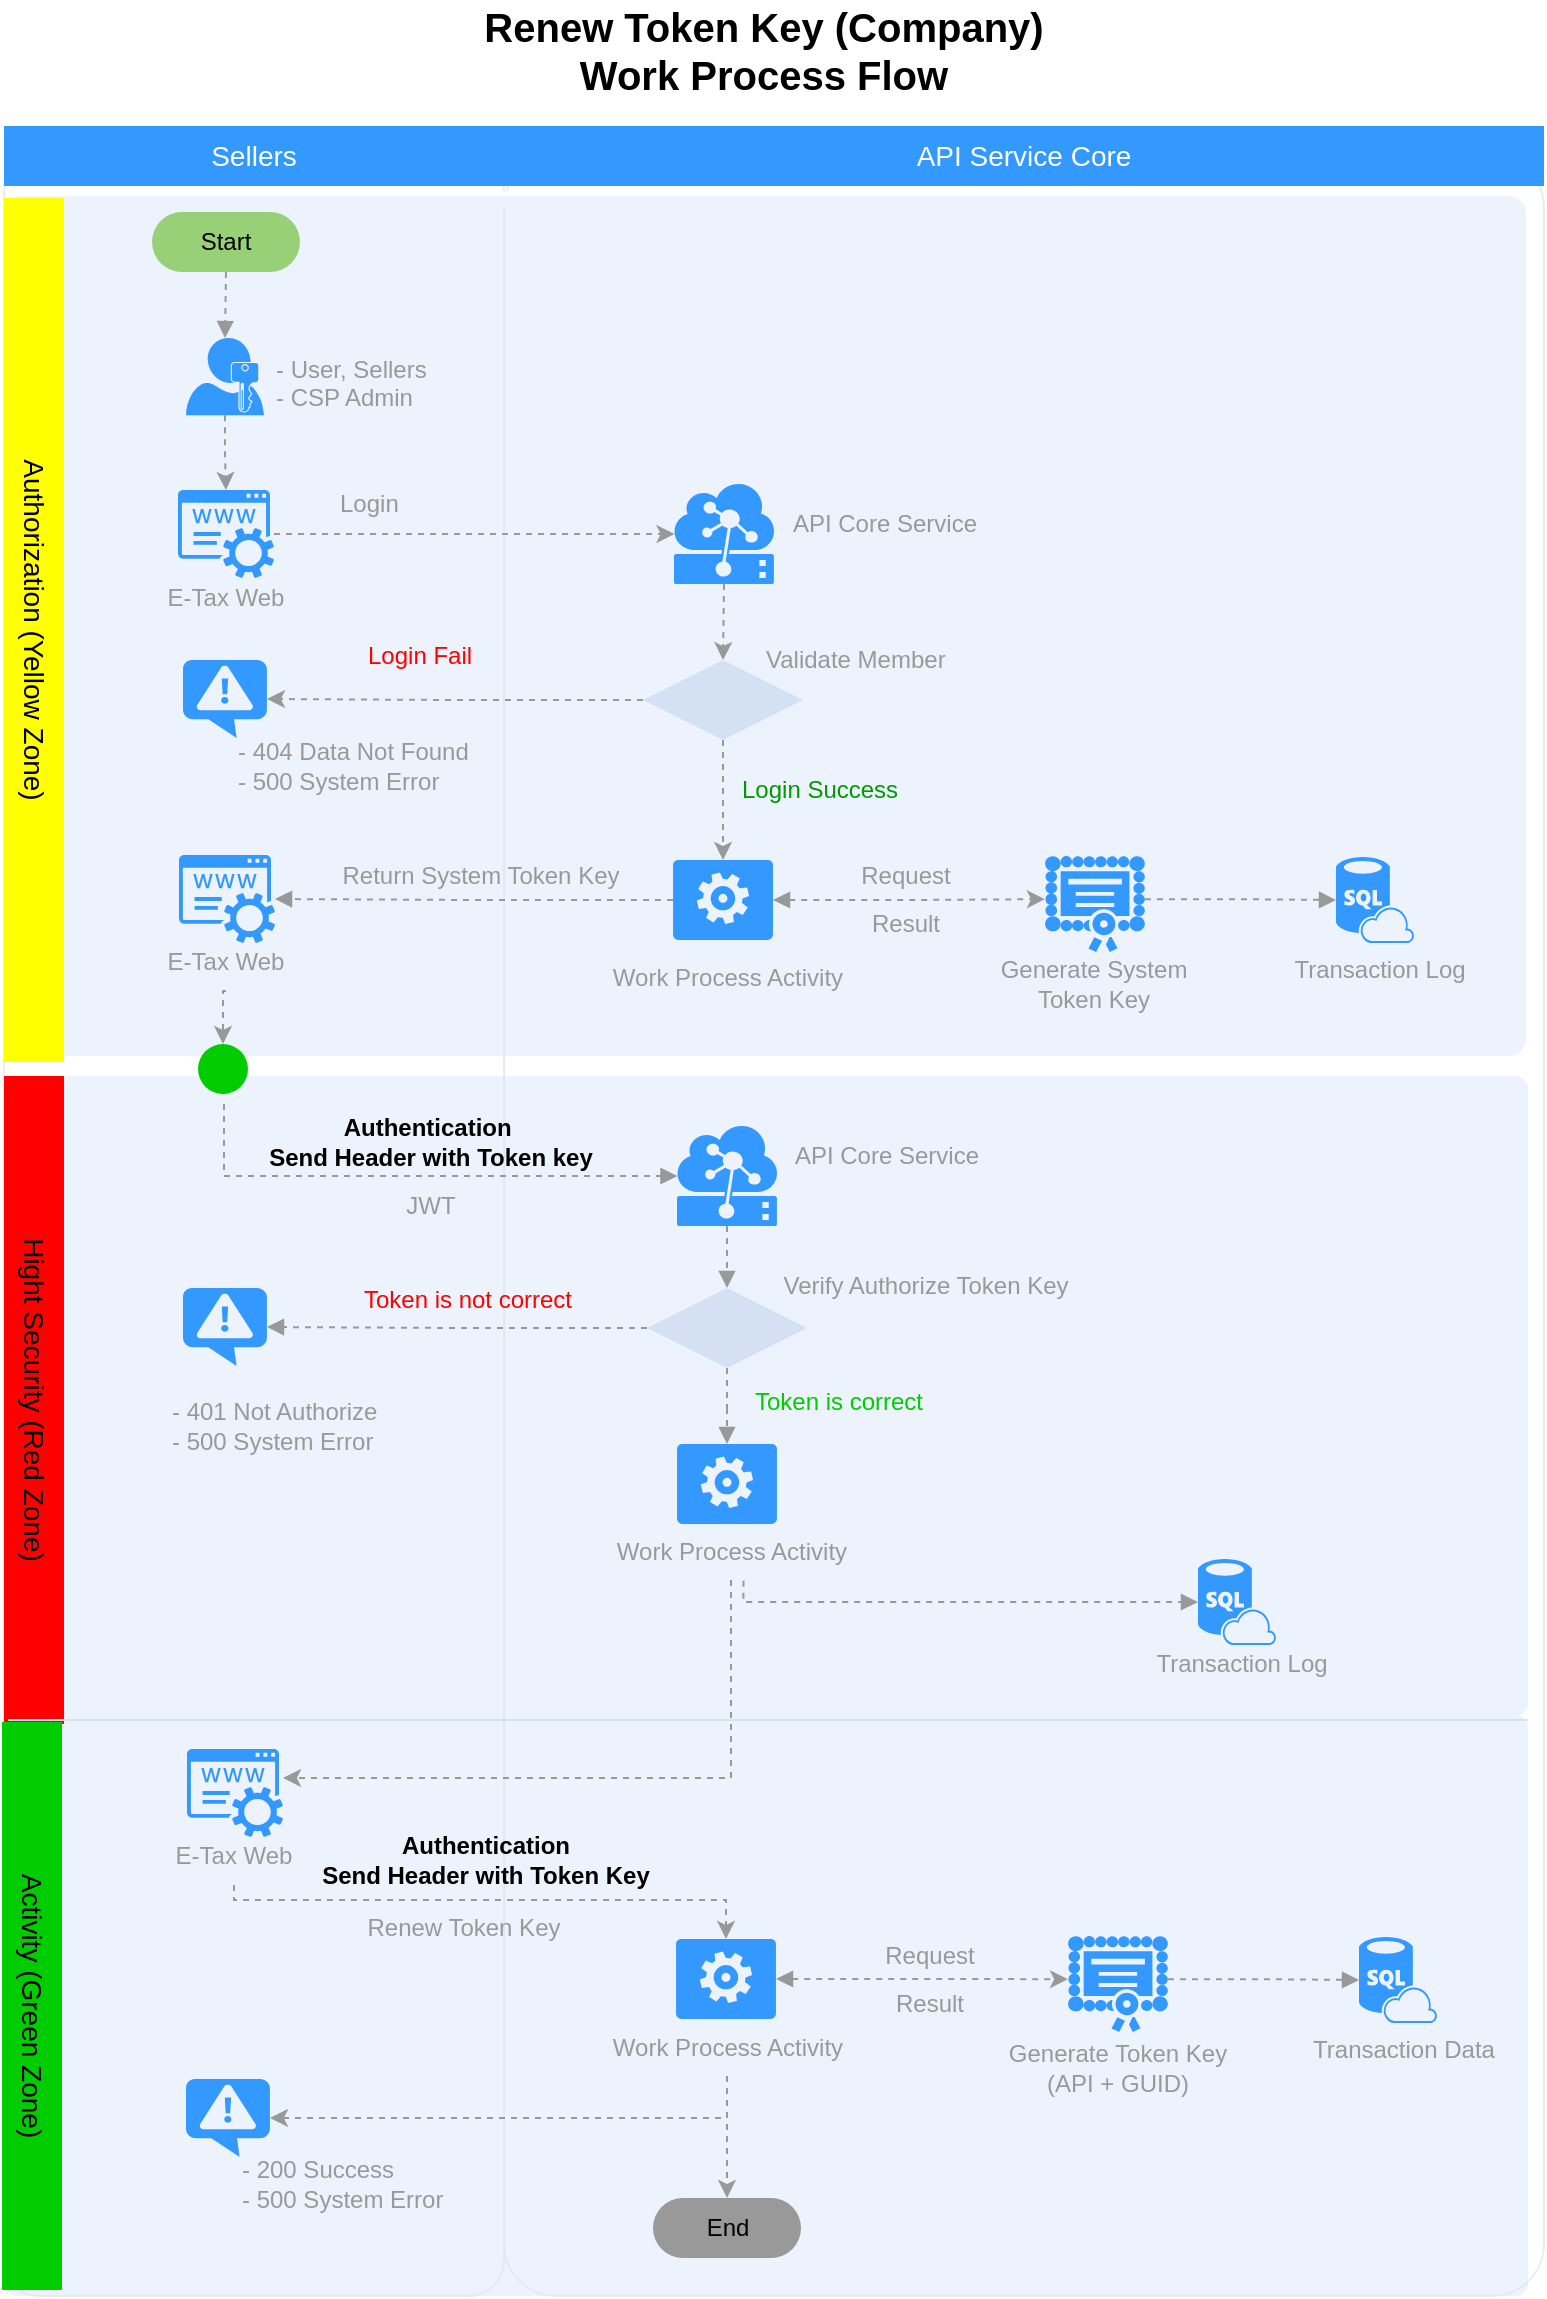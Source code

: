 <mxfile version="10.8.0" type="github"><diagram id="98et0ZXu4X3KvnPCGmSZ" name="Page-1"><mxGraphModel dx="825" dy="670" grid="0" gridSize="10" guides="1" tooltips="1" connect="1" arrows="1" fold="1" page="1" pageScale="1" pageWidth="827" pageHeight="1169" math="0" shadow="0"><root><mxCell id="0"/><mxCell id="1" parent="0"/><mxCell id="h0HXBKNJnMVw-SOLxNJ8-104" value="" style="rounded=1;whiteSpace=wrap;html=1;strokeColor=#E6E6E6;strokeWidth=1;fillColor=#FFFFFF;fontFamily=Helvetica;fontSize=14;fontColor=#FFB366;opacity=75;verticalAlign=top;fontStyle=1;arcSize=5;" parent="1" vertex="1"><mxGeometry x="300" y="90" width="520" height="1070" as="geometry"/></mxCell><mxCell id="h0HXBKNJnMVw-SOLxNJ8-105" value="" style="rounded=1;whiteSpace=wrap;html=1;strokeColor=#E6E6E6;strokeWidth=1;fillColor=#FFFFFF;fontFamily=Helvetica;fontSize=14;fontColor=#FFB366;opacity=75;verticalAlign=top;fontStyle=1;arcSize=7;" parent="1" vertex="1"><mxGeometry x="50" y="90" width="250" height="1070" as="geometry"/></mxCell><mxCell id="h0HXBKNJnMVw-SOLxNJ8-106" value="" style="shape=mxgraph.arrows.two_way_arrow_horizontal;html=1;verticalLabelPosition=bottom;verticalAlign=top;strokeWidth=2;strokeColor=none;dashed=1;fillColor=#FFFFFF;fontFamily=Verdana;fontSize=12;fontColor=#00BEF2" parent="1" vertex="1"><mxGeometry x="265.5" y="104" width="67" height="15" as="geometry"/></mxCell><mxCell id="h0HXBKNJnMVw-SOLxNJ8-107" value="" style="rounded=1;whiteSpace=wrap;html=1;strokeColor=none;strokeWidth=1;fillColor=#dae8fc;fontSize=12;align=center;arcSize=2;opacity=50;" parent="1" vertex="1"><mxGeometry x="51" y="870" width="761" height="290" as="geometry"/></mxCell><mxCell id="h0HXBKNJnMVw-SOLxNJ8-108" value="" style="rounded=1;whiteSpace=wrap;html=1;strokeColor=none;strokeWidth=1;fillColor=#dae8fc;fontSize=12;align=center;arcSize=2;opacity=50;" parent="1" vertex="1"><mxGeometry x="51" y="550" width="761" height="320" as="geometry"/></mxCell><mxCell id="h0HXBKNJnMVw-SOLxNJ8-109" value="" style="rounded=1;whiteSpace=wrap;html=1;strokeColor=none;strokeWidth=1;fillColor=#dae8fc;fontSize=12;align=center;arcSize=2;opacity=50;" parent="1" vertex="1"><mxGeometry x="50" y="110" width="761" height="430" as="geometry"/></mxCell><mxCell id="h0HXBKNJnMVw-SOLxNJ8-110" value="Renew Token Key (Company)&lt;br&gt;Work Process Flow" style="text;html=1;strokeColor=none;fillColor=none;align=center;verticalAlign=middle;whiteSpace=wrap;rounded=0;fontStyle=1;fontSize=20;" parent="1" vertex="1"><mxGeometry x="275" y="12" width="310" height="50" as="geometry"/></mxCell><mxCell id="h0HXBKNJnMVw-SOLxNJ8-111" style="edgeStyle=orthogonalEdgeStyle;rounded=0;orthogonalLoop=1;jettySize=auto;html=1;exitX=0.5;exitY=1;exitDx=0;exitDy=0;exitPerimeter=0;entryX=0.5;entryY=0;entryDx=0;entryDy=0;dashed=1;startArrow=none;startFill=0;endArrow=block;endFill=1;strokeColor=#999999;" parent="1" source="h0HXBKNJnMVw-SOLxNJ8-112" target="h0HXBKNJnMVw-SOLxNJ8-147" edge="1"><mxGeometry relative="1" as="geometry"/></mxCell><mxCell id="h0HXBKNJnMVw-SOLxNJ8-112" value="" style="shadow=0;dashed=0;html=1;strokeColor=none;labelPosition=center;verticalLabelPosition=bottom;verticalAlign=top;align=center;shape=mxgraph.mscae.cloud.iot_edge;fillColor=#3399FF;pointerEvents=1;fontSize=12;fontColor=#999999;" parent="1" vertex="1"><mxGeometry x="386.5" y="575" width="50" height="50" as="geometry"/></mxCell><mxCell id="h0HXBKNJnMVw-SOLxNJ8-113" value="" style="verticalLabelPosition=bottom;html=1;verticalAlign=top;align=center;strokeColor=none;fillColor=#3399FF;shape=mxgraph.azure.notification_topic;fontSize=12;fontColor=#999999;" parent="1" vertex="1"><mxGeometry x="139.5" y="656" width="42" height="39" as="geometry"/></mxCell><mxCell id="h0HXBKNJnMVw-SOLxNJ8-114" value="- 401 Not Authorize&lt;br&gt;- 500 System Error&lt;br&gt;" style="text;html=1;strokeColor=none;fillColor=none;align=left;verticalAlign=middle;whiteSpace=wrap;rounded=0;fontSize=12;fontColor=#999999;" parent="1" vertex="1"><mxGeometry x="132" y="702" width="143" height="46" as="geometry"/></mxCell><mxCell id="h0HXBKNJnMVw-SOLxNJ8-115" style="edgeStyle=orthogonalEdgeStyle;rounded=0;orthogonalLoop=1;jettySize=auto;html=1;fontSize=14;strokeColor=#999999;dashed=1;entryX=0.005;entryY=0.5;entryDx=0;entryDy=0;entryPerimeter=0;" parent="1" source="h0HXBKNJnMVw-SOLxNJ8-164" target="h0HXBKNJnMVw-SOLxNJ8-123" edge="1"><mxGeometry relative="1" as="geometry"><mxPoint x="531" y="306" as="targetPoint"/><mxPoint x="197" y="306" as="sourcePoint"/></mxGeometry></mxCell><mxCell id="h0HXBKNJnMVw-SOLxNJ8-116" value="Login" style="text;html=1;strokeColor=none;fillColor=none;align=left;verticalAlign=middle;whiteSpace=wrap;rounded=0;fontSize=12;fontColor=#999999;" parent="1" vertex="1"><mxGeometry x="215.5" y="254" width="59" height="20" as="geometry"/></mxCell><mxCell id="h0HXBKNJnMVw-SOLxNJ8-117" style="edgeStyle=orthogonalEdgeStyle;rounded=0;orthogonalLoop=1;jettySize=auto;html=1;exitX=0.5;exitY=1;exitDx=0;exitDy=0;dashed=1;strokeColor=#999999;exitPerimeter=0;" parent="1" source="h0HXBKNJnMVw-SOLxNJ8-127" target="h0HXBKNJnMVw-SOLxNJ8-164" edge="1"><mxGeometry relative="1" as="geometry"><mxPoint x="161" y="269" as="sourcePoint"/><mxPoint x="161" y="325" as="targetPoint"/></mxGeometry></mxCell><mxCell id="h0HXBKNJnMVw-SOLxNJ8-118" value="" style="group" parent="1" vertex="1" connectable="0"><mxGeometry x="685" y="430.5" width="108" height="79" as="geometry"/></mxCell><mxCell id="h0HXBKNJnMVw-SOLxNJ8-119" value="" style="group" parent="h0HXBKNJnMVw-SOLxNJ8-118" vertex="1" connectable="0"><mxGeometry width="108" height="79" as="geometry"/></mxCell><mxCell id="h0HXBKNJnMVw-SOLxNJ8-120" value="Transaction Log" style="text;html=1;strokeColor=none;fillColor=none;align=center;verticalAlign=middle;whiteSpace=wrap;rounded=0;fontSize=12;fontColor=#999999;" parent="h0HXBKNJnMVw-SOLxNJ8-119" vertex="1"><mxGeometry x="-1" y="52" width="108" height="29" as="geometry"/></mxCell><mxCell id="h0HXBKNJnMVw-SOLxNJ8-121" value="" style="verticalLabelPosition=bottom;html=1;verticalAlign=top;align=center;strokeColor=none;fillColor=#3399FF;shape=mxgraph.azure.sql_database_sql_azure;fontSize=12;fontColor=#999999;" parent="h0HXBKNJnMVw-SOLxNJ8-119" vertex="1"><mxGeometry x="31" y="10" width="39" height="43" as="geometry"/></mxCell><mxCell id="h0HXBKNJnMVw-SOLxNJ8-122" style="edgeStyle=orthogonalEdgeStyle;rounded=0;orthogonalLoop=1;jettySize=auto;html=1;exitX=0.5;exitY=1;exitDx=0;exitDy=0;exitPerimeter=0;entryX=0.5;entryY=0;entryDx=0;entryDy=0;dashed=1;strokeColor=#999999;" parent="1" source="h0HXBKNJnMVw-SOLxNJ8-123" target="h0HXBKNJnMVw-SOLxNJ8-168" edge="1"><mxGeometry relative="1" as="geometry"/></mxCell><mxCell id="h0HXBKNJnMVw-SOLxNJ8-123" value="" style="shadow=0;dashed=0;html=1;strokeColor=none;labelPosition=center;verticalLabelPosition=bottom;verticalAlign=top;align=center;shape=mxgraph.mscae.cloud.iot_edge;fillColor=#3399FF;pointerEvents=1;fontSize=12;fontColor=#999999;" parent="1" vertex="1"><mxGeometry x="385" y="254" width="50" height="50" as="geometry"/></mxCell><mxCell id="h0HXBKNJnMVw-SOLxNJ8-124" value="API Core Service" style="text;html=1;strokeColor=none;fillColor=none;align=center;verticalAlign=middle;whiteSpace=wrap;rounded=0;fontSize=12;fontColor=#999999;" parent="1" vertex="1"><mxGeometry x="440" y="259.5" width="101" height="29" as="geometry"/></mxCell><mxCell id="h0HXBKNJnMVw-SOLxNJ8-125" value="" style="group" parent="1" vertex="1" connectable="0"><mxGeometry x="141" y="181" width="162.5" height="50" as="geometry"/></mxCell><mxCell id="h0HXBKNJnMVw-SOLxNJ8-126" value="&lt;font color=&quot;#999999&quot; style=&quot;font-size: 12px&quot;&gt;- User, Sellers&lt;br&gt;- CSP Admin&lt;br&gt;&lt;br&gt;&lt;/font&gt;" style="text;html=1;strokeColor=none;fillColor=none;align=left;verticalAlign=middle;whiteSpace=wrap;rounded=0;fontSize=12;" parent="h0HXBKNJnMVw-SOLxNJ8-125" vertex="1"><mxGeometry x="42.5" y="10" width="120" height="40" as="geometry"/></mxCell><mxCell id="h0HXBKNJnMVw-SOLxNJ8-127" value="" style="pointerEvents=1;shadow=0;dashed=0;html=1;strokeColor=none;labelPosition=center;verticalLabelPosition=bottom;verticalAlign=top;align=center;shape=mxgraph.mscae.enterprise.user_permissions;fillColor=#3399FF;fontSize=14;" parent="h0HXBKNJnMVw-SOLxNJ8-125" vertex="1"><mxGeometry width="39" height="38.678" as="geometry"/></mxCell><mxCell id="h0HXBKNJnMVw-SOLxNJ8-128" value="" style="group" parent="1" vertex="1" connectable="0"><mxGeometry x="331.5" y="443" width="160" height="72" as="geometry"/></mxCell><mxCell id="h0HXBKNJnMVw-SOLxNJ8-129" value="" style="verticalLabelPosition=bottom;html=1;verticalAlign=top;align=center;strokeColor=none;fillColor=#3399FF;shape=mxgraph.azure.worker_role;fontSize=12;fontColor=#999999;" parent="h0HXBKNJnMVw-SOLxNJ8-128" vertex="1"><mxGeometry x="53" y="-1" width="50" height="40" as="geometry"/></mxCell><mxCell id="h0HXBKNJnMVw-SOLxNJ8-130" value="Work Process Activity&lt;br&gt;" style="text;html=1;strokeColor=none;fillColor=none;align=center;verticalAlign=middle;whiteSpace=wrap;rounded=0;fontSize=12;fontColor=#999999;" parent="h0HXBKNJnMVw-SOLxNJ8-128" vertex="1"><mxGeometry y="43" width="160" height="29" as="geometry"/></mxCell><mxCell id="h0HXBKNJnMVw-SOLxNJ8-131" value="" style="group" parent="1" vertex="1" connectable="0"><mxGeometry x="537.5" y="434.5" width="114" height="81" as="geometry"/></mxCell><mxCell id="h0HXBKNJnMVw-SOLxNJ8-132" value="" style="group" parent="h0HXBKNJnMVw-SOLxNJ8-131" vertex="1" connectable="0"><mxGeometry width="114" height="81" as="geometry"/></mxCell><mxCell id="h0HXBKNJnMVw-SOLxNJ8-133" value="Generate System Token Key&lt;br&gt;" style="text;html=1;strokeColor=none;fillColor=none;align=center;verticalAlign=middle;whiteSpace=wrap;rounded=0;fontSize=12;fontColor=#999999;" parent="h0HXBKNJnMVw-SOLxNJ8-132" vertex="1"><mxGeometry y="54" width="114" height="30" as="geometry"/></mxCell><mxCell id="h0HXBKNJnMVw-SOLxNJ8-134" value="" style="pointerEvents=1;shadow=0;dashed=0;html=1;strokeColor=none;labelPosition=center;verticalLabelPosition=bottom;verticalAlign=top;align=center;shape=mxgraph.mscae.intune.inventory_license;fillColor=#3399FF;fontSize=14;" parent="h0HXBKNJnMVw-SOLxNJ8-131" vertex="1"><mxGeometry x="33" y="5.5" width="50" height="48" as="geometry"/></mxCell><mxCell id="h0HXBKNJnMVw-SOLxNJ8-135" style="edgeStyle=orthogonalEdgeStyle;rounded=0;orthogonalLoop=1;jettySize=auto;html=1;exitX=1;exitY=0.5;exitDx=0;exitDy=0;exitPerimeter=0;entryX=0;entryY=0.45;entryDx=0;entryDy=0;entryPerimeter=0;dashed=1;strokeColor=#999999;startArrow=block;startFill=1;" parent="1" source="h0HXBKNJnMVw-SOLxNJ8-129" target="h0HXBKNJnMVw-SOLxNJ8-134" edge="1"><mxGeometry relative="1" as="geometry"/></mxCell><mxCell id="h0HXBKNJnMVw-SOLxNJ8-136" value="Request" style="text;html=1;strokeColor=none;fillColor=none;align=center;verticalAlign=middle;whiteSpace=wrap;rounded=0;fontSize=12;fontColor=#999999;" parent="1" vertex="1"><mxGeometry x="471" y="440" width="60" height="20" as="geometry"/></mxCell><mxCell id="h0HXBKNJnMVw-SOLxNJ8-137" value="Result" style="text;html=1;strokeColor=none;fillColor=none;align=center;verticalAlign=middle;whiteSpace=wrap;rounded=0;fontSize=12;fontColor=#999999;" parent="1" vertex="1"><mxGeometry x="471" y="464" width="60" height="20" as="geometry"/></mxCell><mxCell id="h0HXBKNJnMVw-SOLxNJ8-138" style="edgeStyle=orthogonalEdgeStyle;rounded=0;orthogonalLoop=1;jettySize=auto;html=1;exitX=0;exitY=0.5;exitDx=0;exitDy=0;exitPerimeter=0;dashed=1;startArrow=none;startFill=0;strokeColor=#999999;endArrow=block;endFill=1;" parent="1" source="h0HXBKNJnMVw-SOLxNJ8-129" target="h0HXBKNJnMVw-SOLxNJ8-140" edge="1"><mxGeometry relative="1" as="geometry"><mxPoint x="181" y="462" as="targetPoint"/></mxGeometry></mxCell><mxCell id="h0HXBKNJnMVw-SOLxNJ8-139" value="" style="group" parent="1" vertex="1" connectable="0"><mxGeometry x="106" y="440.5" width="110" height="74" as="geometry"/></mxCell><mxCell id="h0HXBKNJnMVw-SOLxNJ8-140" value="" style="pointerEvents=1;shadow=0;dashed=0;html=1;strokeColor=none;fillColor=#3399FF;labelPosition=center;verticalLabelPosition=bottom;verticalAlign=top;outlineConnect=0;align=center;shape=mxgraph.office.services.registrar_service;" parent="h0HXBKNJnMVw-SOLxNJ8-139" vertex="1"><mxGeometry x="31.5" y="-1" width="48" height="44" as="geometry"/></mxCell><mxCell id="h0HXBKNJnMVw-SOLxNJ8-141" value="E-Tax Web" style="text;html=1;strokeColor=none;fillColor=none;align=center;verticalAlign=middle;whiteSpace=wrap;rounded=0;fontSize=12;fontColor=#999999;" parent="h0HXBKNJnMVw-SOLxNJ8-139" vertex="1"><mxGeometry y="37" width="110" height="30" as="geometry"/></mxCell><mxCell id="h0HXBKNJnMVw-SOLxNJ8-142" value="Return System Token Key&lt;br&gt;" style="text;html=1;strokeColor=none;fillColor=none;align=center;verticalAlign=middle;whiteSpace=wrap;rounded=0;fontSize=12;fontColor=#999999;" parent="1" vertex="1"><mxGeometry x="198" y="437.5" width="181" height="24" as="geometry"/></mxCell><mxCell id="h0HXBKNJnMVw-SOLxNJ8-143" style="edgeStyle=orthogonalEdgeStyle;rounded=0;orthogonalLoop=1;jettySize=auto;html=1;exitX=0.5;exitY=1;exitDx=0;exitDy=0;entryX=0.005;entryY=0.5;entryDx=0;entryDy=0;dashed=1;startArrow=none;startFill=0;endArrow=block;endFill=1;strokeColor=#999999;entryPerimeter=0;" parent="1" target="h0HXBKNJnMVw-SOLxNJ8-112" edge="1"><mxGeometry relative="1" as="geometry"><mxPoint x="378" y="602" as="targetPoint"/><mxPoint x="160" y="564" as="sourcePoint"/><Array as="points"><mxPoint x="160" y="600"/></Array></mxGeometry></mxCell><mxCell id="h0HXBKNJnMVw-SOLxNJ8-144" style="edgeStyle=orthogonalEdgeStyle;rounded=0;orthogonalLoop=1;jettySize=auto;html=1;exitX=1;exitY=0.45;exitDx=0;exitDy=0;exitPerimeter=0;entryX=0;entryY=0.5;entryDx=0;entryDy=0;entryPerimeter=0;dashed=1;startArrow=none;startFill=0;endArrow=block;endFill=1;strokeColor=#999999;" parent="1" source="h0HXBKNJnMVw-SOLxNJ8-134" target="h0HXBKNJnMVw-SOLxNJ8-121" edge="1"><mxGeometry relative="1" as="geometry"/></mxCell><mxCell id="h0HXBKNJnMVw-SOLxNJ8-145" style="edgeStyle=orthogonalEdgeStyle;rounded=0;orthogonalLoop=1;jettySize=auto;html=1;exitX=0.5;exitY=1;exitDx=0;exitDy=0;dashed=1;startArrow=none;startFill=0;endArrow=block;endFill=1;strokeColor=#999999;" parent="1" source="h0HXBKNJnMVw-SOLxNJ8-147" target="h0HXBKNJnMVw-SOLxNJ8-154" edge="1"><mxGeometry relative="1" as="geometry"/></mxCell><mxCell id="h0HXBKNJnMVw-SOLxNJ8-146" style="edgeStyle=orthogonalEdgeStyle;rounded=0;orthogonalLoop=1;jettySize=auto;html=1;exitX=0;exitY=0.5;exitDx=0;exitDy=0;entryX=1;entryY=0.5;entryDx=0;entryDy=0;entryPerimeter=0;dashed=1;startArrow=none;startFill=0;endArrow=block;endFill=1;strokeColor=#999999;" parent="1" source="h0HXBKNJnMVw-SOLxNJ8-147" target="h0HXBKNJnMVw-SOLxNJ8-113" edge="1"><mxGeometry relative="1" as="geometry"/></mxCell><mxCell id="h0HXBKNJnMVw-SOLxNJ8-147" value="" style="rhombus;whiteSpace=wrap;html=1;strokeColor=none;strokeWidth=1;fillColor=#D4E1F5;fontSize=12;fontColor=#999999;align=left;" parent="1" vertex="1"><mxGeometry x="371.5" y="656" width="80" height="40" as="geometry"/></mxCell><mxCell id="h0HXBKNJnMVw-SOLxNJ8-148" value="Authentication&amp;nbsp;&lt;br&gt;Send Header with Token key&lt;br&gt;" style="text;html=1;strokeColor=none;fillColor=none;align=center;verticalAlign=middle;whiteSpace=wrap;rounded=0;fontSize=12;fontColor=#000000;fontStyle=1" parent="1" vertex="1"><mxGeometry x="167" y="566" width="193" height="34" as="geometry"/></mxCell><mxCell id="h0HXBKNJnMVw-SOLxNJ8-149" value="API Core Service" style="text;html=1;strokeColor=none;fillColor=none;align=center;verticalAlign=middle;whiteSpace=wrap;rounded=0;fontSize=12;fontColor=#999999;" parent="1" vertex="1"><mxGeometry x="441" y="575.5" width="101" height="29" as="geometry"/></mxCell><mxCell id="h0HXBKNJnMVw-SOLxNJ8-150" value="Token is correct" style="text;html=1;strokeColor=none;fillColor=none;align=center;verticalAlign=middle;whiteSpace=wrap;rounded=0;fontSize=12;fontColor=#00CC00;" parent="1" vertex="1"><mxGeometry x="417" y="698.5" width="101" height="29" as="geometry"/></mxCell><mxCell id="h0HXBKNJnMVw-SOLxNJ8-151" value="Verify Authorize Token Key" style="text;html=1;strokeColor=none;fillColor=none;align=center;verticalAlign=middle;whiteSpace=wrap;rounded=0;fontSize=12;fontColor=#999999;" parent="1" vertex="1"><mxGeometry x="431" y="640" width="160" height="29" as="geometry"/></mxCell><mxCell id="h0HXBKNJnMVw-SOLxNJ8-152" value="Token is not correct" style="text;html=1;strokeColor=none;fillColor=none;align=center;verticalAlign=middle;whiteSpace=wrap;rounded=0;fontSize=12;fontColor=#FF0000;" parent="1" vertex="1"><mxGeometry x="220" y="647" width="124" height="29" as="geometry"/></mxCell><mxCell id="h0HXBKNJnMVw-SOLxNJ8-153" value="" style="group" parent="1" vertex="1" connectable="0"><mxGeometry x="333.5" y="766" width="160" height="72" as="geometry"/></mxCell><mxCell id="h0HXBKNJnMVw-SOLxNJ8-154" value="" style="verticalLabelPosition=bottom;html=1;verticalAlign=top;align=center;strokeColor=none;fillColor=#3399FF;shape=mxgraph.azure.worker_role;fontSize=12;fontColor=#999999;" parent="h0HXBKNJnMVw-SOLxNJ8-153" vertex="1"><mxGeometry x="53" y="-32" width="50" height="40" as="geometry"/></mxCell><mxCell id="h0HXBKNJnMVw-SOLxNJ8-155" value="Work Process Activity&lt;br&gt;" style="text;html=1;strokeColor=none;fillColor=none;align=center;verticalAlign=middle;whiteSpace=wrap;rounded=0;fontSize=12;fontColor=#999999;" parent="h0HXBKNJnMVw-SOLxNJ8-153" vertex="1"><mxGeometry y="7" width="160" height="29" as="geometry"/></mxCell><mxCell id="h0HXBKNJnMVw-SOLxNJ8-156" style="edgeStyle=orthogonalEdgeStyle;rounded=0;orthogonalLoop=1;jettySize=auto;html=1;exitX=0.539;exitY=1.013;exitDx=0;exitDy=0;entryX=0;entryY=0.5;entryDx=0;entryDy=0;entryPerimeter=0;dashed=1;startArrow=none;startFill=0;endArrow=block;endFill=1;strokeColor=#999999;exitPerimeter=0;" parent="1" source="h0HXBKNJnMVw-SOLxNJ8-155" target="h0HXBKNJnMVw-SOLxNJ8-205" edge="1"><mxGeometry relative="1" as="geometry"><Array as="points"><mxPoint x="420" y="813"/></Array></mxGeometry></mxCell><mxCell id="h0HXBKNJnMVw-SOLxNJ8-157" value="End" style="rounded=1;whiteSpace=wrap;html=1;fontColor=#000000;align=center;arcSize=50;labelBackgroundColor=none;fillColor=#999999;strokeColor=none;" parent="1" vertex="1"><mxGeometry x="374.5" y="1111" width="74" height="30" as="geometry"/></mxCell><mxCell id="h0HXBKNJnMVw-SOLxNJ8-158" style="edgeStyle=orthogonalEdgeStyle;rounded=0;orthogonalLoop=1;jettySize=auto;html=1;exitX=0.5;exitY=1;exitDx=0;exitDy=0;entryX=0.5;entryY=0;entryDx=0;entryDy=0;entryPerimeter=0;dashed=1;startArrow=none;startFill=0;endArrow=block;endFill=1;strokeColor=#999999;fontColor=#000000;" parent="1" source="h0HXBKNJnMVw-SOLxNJ8-159" target="h0HXBKNJnMVw-SOLxNJ8-127" edge="1"><mxGeometry relative="1" as="geometry"/></mxCell><mxCell id="h0HXBKNJnMVw-SOLxNJ8-159" value="Start" style="rounded=1;whiteSpace=wrap;html=1;fontColor=#000000;align=center;arcSize=50;labelBackgroundColor=none;fillColor=#97D077;strokeColor=none;" parent="1" vertex="1"><mxGeometry x="124" y="118" width="74" height="30" as="geometry"/></mxCell><mxCell id="h0HXBKNJnMVw-SOLxNJ8-160" value="Login Success&lt;br&gt;" style="text;html=1;strokeColor=none;fillColor=none;align=left;verticalAlign=middle;whiteSpace=wrap;rounded=0;fontSize=12;fontColor=#009900;" parent="1" vertex="1"><mxGeometry x="417" y="390" width="102" height="34" as="geometry"/></mxCell><mxCell id="h0HXBKNJnMVw-SOLxNJ8-162" value="Hight Security (Red Zone)" style="whiteSpace=wrap;html=1;dashed=1;strokeColor=none;strokeWidth=2;fillColor=#FF0000;fontFamily=Helvetica;fontSize=14;fontColor=#000000;fontStyle=0;rotation=90;" parent="1" vertex="1"><mxGeometry x="-97" y="697" width="324" height="30" as="geometry"/></mxCell><mxCell id="h0HXBKNJnMVw-SOLxNJ8-163" value="" style="group" parent="1" vertex="1" connectable="0"><mxGeometry x="105.5" y="257" width="110" height="69" as="geometry"/></mxCell><mxCell id="h0HXBKNJnMVw-SOLxNJ8-164" value="" style="pointerEvents=1;shadow=0;dashed=0;html=1;strokeColor=none;fillColor=#3399FF;labelPosition=center;verticalLabelPosition=bottom;verticalAlign=top;outlineConnect=0;align=center;shape=mxgraph.office.services.registrar_service;" parent="h0HXBKNJnMVw-SOLxNJ8-163" vertex="1"><mxGeometry x="31.5" width="48" height="44" as="geometry"/></mxCell><mxCell id="h0HXBKNJnMVw-SOLxNJ8-165" value="E-Tax Web" style="text;html=1;strokeColor=none;fillColor=none;align=center;verticalAlign=middle;whiteSpace=wrap;rounded=0;fontSize=12;fontColor=#999999;" parent="h0HXBKNJnMVw-SOLxNJ8-163" vertex="1"><mxGeometry y="39" width="110" height="30" as="geometry"/></mxCell><mxCell id="h0HXBKNJnMVw-SOLxNJ8-166" style="edgeStyle=orthogonalEdgeStyle;rounded=0;orthogonalLoop=1;jettySize=auto;html=1;exitX=0.5;exitY=1;exitDx=0;exitDy=0;entryX=0.5;entryY=0;entryDx=0;entryDy=0;entryPerimeter=0;dashed=1;strokeColor=#999999;fontColor=#00CC00;" parent="1" source="h0HXBKNJnMVw-SOLxNJ8-168" target="h0HXBKNJnMVw-SOLxNJ8-129" edge="1"><mxGeometry relative="1" as="geometry"/></mxCell><mxCell id="h0HXBKNJnMVw-SOLxNJ8-167" style="edgeStyle=orthogonalEdgeStyle;rounded=0;orthogonalLoop=1;jettySize=auto;html=1;exitX=0;exitY=0.5;exitDx=0;exitDy=0;entryX=1;entryY=0.5;entryDx=0;entryDy=0;entryPerimeter=0;dashed=1;strokeColor=#999999;fontColor=#00CC00;" parent="1" source="h0HXBKNJnMVw-SOLxNJ8-168" target="h0HXBKNJnMVw-SOLxNJ8-169" edge="1"><mxGeometry relative="1" as="geometry"/></mxCell><mxCell id="h0HXBKNJnMVw-SOLxNJ8-168" value="" style="rhombus;whiteSpace=wrap;html=1;strokeColor=none;strokeWidth=1;fillColor=#D4E1F5;fontSize=12;fontColor=#999999;align=left;" parent="1" vertex="1"><mxGeometry x="369.5" y="342" width="80" height="40" as="geometry"/></mxCell><mxCell id="h0HXBKNJnMVw-SOLxNJ8-169" value="" style="verticalLabelPosition=bottom;html=1;verticalAlign=top;align=center;strokeColor=none;fillColor=#3399FF;shape=mxgraph.azure.notification_topic;fontSize=12;fontColor=#999999;" parent="1" vertex="1"><mxGeometry x="139.5" y="342" width="42" height="39" as="geometry"/></mxCell><mxCell id="h0HXBKNJnMVw-SOLxNJ8-170" value="- 404 Data Not Found&lt;br&gt;- 500 System Error&lt;br&gt;" style="text;html=1;strokeColor=none;fillColor=none;align=left;verticalAlign=middle;whiteSpace=wrap;rounded=0;fontSize=12;fontColor=#999999;" parent="1" vertex="1"><mxGeometry x="165" y="377" width="143" height="35" as="geometry"/></mxCell><mxCell id="h0HXBKNJnMVw-SOLxNJ8-171" value="Validate Member&lt;br&gt;" style="text;html=1;strokeColor=none;fillColor=none;align=left;verticalAlign=middle;whiteSpace=wrap;rounded=0;fontSize=12;fontColor=#999999;" parent="1" vertex="1"><mxGeometry x="429" y="325" width="102" height="34" as="geometry"/></mxCell><mxCell id="h0HXBKNJnMVw-SOLxNJ8-172" value="" style="ellipse;whiteSpace=wrap;html=1;aspect=fixed;fillColor=#00CC00;fontColor=#000000;align=center;strokeColor=none;" parent="1" vertex="1"><mxGeometry x="147" y="534" width="25" height="25" as="geometry"/></mxCell><mxCell id="h0HXBKNJnMVw-SOLxNJ8-173" style="edgeStyle=orthogonalEdgeStyle;rounded=0;orthogonalLoop=1;jettySize=auto;html=1;exitX=0.5;exitY=1;exitDx=0;exitDy=0;entryX=0.5;entryY=0;entryDx=0;entryDy=0;dashed=1;strokeColor=#999999;fontColor=#000000;" parent="1" source="h0HXBKNJnMVw-SOLxNJ8-141" target="h0HXBKNJnMVw-SOLxNJ8-172" edge="1"><mxGeometry relative="1" as="geometry"><mxPoint x="160" y="528" as="targetPoint"/></mxGeometry></mxCell><mxCell id="h0HXBKNJnMVw-SOLxNJ8-174" value="Activity (Green Zone)" style="whiteSpace=wrap;html=1;dashed=1;strokeColor=none;strokeWidth=2;fillColor=#00CC00;fontFamily=Helvetica;fontSize=14;fontColor=#000000;fontStyle=0;rotation=90;" parent="1" vertex="1"><mxGeometry x="-78" y="1000" width="284" height="30" as="geometry"/></mxCell><mxCell id="h0HXBKNJnMVw-SOLxNJ8-175" value="Sellers" style="whiteSpace=wrap;html=1;dashed=1;strokeColor=none;strokeWidth=2;fillColor=#3399FF;fontFamily=Helvetica;fontSize=14;fontColor=#FFFFFF;fontStyle=0" parent="1" vertex="1"><mxGeometry x="50" y="75" width="250" height="30" as="geometry"/></mxCell><mxCell id="h0HXBKNJnMVw-SOLxNJ8-176" value="API Service Core" style="whiteSpace=wrap;html=1;dashed=1;strokeColor=none;strokeWidth=2;fillColor=#3399FF;fontFamily=Helvetica;fontSize=14;fontColor=#FFFFFF;fontStyle=0" parent="1" vertex="1"><mxGeometry x="300" y="75" width="520" height="30" as="geometry"/></mxCell><mxCell id="h0HXBKNJnMVw-SOLxNJ8-177" value="Authorization (Yellow Zone)" style="whiteSpace=wrap;html=1;dashed=1;strokeColor=none;strokeWidth=2;fillColor=#FFFF00;fontFamily=Helvetica;fontSize=14;fontColor=#000000;fontStyle=0;rotation=90;" parent="1" vertex="1"><mxGeometry x="-151" y="312" width="432" height="30" as="geometry"/></mxCell><mxCell id="h0HXBKNJnMVw-SOLxNJ8-178" value="Login Fail&lt;br&gt;" style="text;html=1;strokeColor=none;fillColor=none;align=left;verticalAlign=middle;whiteSpace=wrap;rounded=0;fontSize=12;fontColor=#FF0000;" parent="1" vertex="1"><mxGeometry x="229.5" y="323" width="102" height="34" as="geometry"/></mxCell><mxCell id="h0HXBKNJnMVw-SOLxNJ8-181" style="edgeStyle=orthogonalEdgeStyle;rounded=0;orthogonalLoop=1;jettySize=auto;html=1;exitX=0.5;exitY=1;exitDx=0;exitDy=0;dashed=1;strokeColor=#999999;" parent="1" source="h0HXBKNJnMVw-SOLxNJ8-155" target="h0HXBKNJnMVw-SOLxNJ8-200" edge="1"><mxGeometry relative="1" as="geometry"><mxPoint x="414" y="802" as="sourcePoint"/><mxPoint x="414" y="863" as="targetPoint"/><Array as="points"><mxPoint x="414" y="901"/></Array></mxGeometry></mxCell><mxCell id="h0HXBKNJnMVw-SOLxNJ8-182" value="" style="group" parent="1" vertex="1" connectable="0"><mxGeometry x="333" y="981.5" width="160" height="72" as="geometry"/></mxCell><mxCell id="h0HXBKNJnMVw-SOLxNJ8-183" value="" style="verticalLabelPosition=bottom;html=1;verticalAlign=top;align=center;strokeColor=none;fillColor=#3399FF;shape=mxgraph.azure.worker_role;fontSize=12;fontColor=#999999;" parent="h0HXBKNJnMVw-SOLxNJ8-182" vertex="1"><mxGeometry x="53" width="50" height="40" as="geometry"/></mxCell><mxCell id="h0HXBKNJnMVw-SOLxNJ8-184" value="" style="group" parent="1" vertex="1" connectable="0"><mxGeometry x="551.5" y="1054" width="108" height="79" as="geometry"/></mxCell><mxCell id="h0HXBKNJnMVw-SOLxNJ8-185" value="Authentication&lt;br&gt;Send Header with Token Key&lt;br&gt;" style="text;html=1;strokeColor=none;fillColor=none;align=center;verticalAlign=middle;whiteSpace=wrap;rounded=0;fontSize=12;fontColor=#000000;fontStyle=1" parent="1" vertex="1"><mxGeometry x="207" y="927" width="168" height="29" as="geometry"/></mxCell><mxCell id="h0HXBKNJnMVw-SOLxNJ8-186" style="edgeStyle=orthogonalEdgeStyle;rounded=0;orthogonalLoop=1;jettySize=auto;html=1;exitX=0.5;exitY=1;exitDx=0;exitDy=0;entryX=1;entryY=0.5;entryDx=0;entryDy=0;entryPerimeter=0;dashed=1;strokeColor=#999999;fontColor=#00CC00;" parent="1" source="h0HXBKNJnMVw-SOLxNJ8-188" target="h0HXBKNJnMVw-SOLxNJ8-197" edge="1"><mxGeometry relative="1" as="geometry"/></mxCell><mxCell id="h0HXBKNJnMVw-SOLxNJ8-187" style="edgeStyle=orthogonalEdgeStyle;rounded=0;orthogonalLoop=1;jettySize=auto;html=1;exitX=0.5;exitY=1;exitDx=0;exitDy=0;dashed=1;strokeColor=#999999;fontColor=#009900;" parent="1" source="h0HXBKNJnMVw-SOLxNJ8-188" target="h0HXBKNJnMVw-SOLxNJ8-157" edge="1"><mxGeometry relative="1" as="geometry"/></mxCell><mxCell id="h0HXBKNJnMVw-SOLxNJ8-188" value="Work Process Activity&lt;br&gt;" style="text;html=1;strokeColor=none;fillColor=none;align=center;verticalAlign=middle;whiteSpace=wrap;rounded=0;fontSize=12;fontColor=#999999;" parent="1" vertex="1"><mxGeometry x="331.5" y="1021" width="160" height="29" as="geometry"/></mxCell><mxCell id="h0HXBKNJnMVw-SOLxNJ8-189" value="Transaction Data" style="text;html=1;strokeColor=none;fillColor=none;align=center;verticalAlign=middle;whiteSpace=wrap;rounded=0;fontSize=12;fontColor=#999999;" parent="1" vertex="1"><mxGeometry x="695.5" y="1022.5" width="108" height="29" as="geometry"/></mxCell><mxCell id="h0HXBKNJnMVw-SOLxNJ8-190" value="" style="verticalLabelPosition=bottom;html=1;verticalAlign=top;align=center;strokeColor=none;fillColor=#3399FF;shape=mxgraph.azure.sql_database_sql_azure;fontSize=12;fontColor=#999999;" parent="1" vertex="1"><mxGeometry x="727.5" y="980.5" width="39" height="43" as="geometry"/></mxCell><mxCell id="h0HXBKNJnMVw-SOLxNJ8-191" value="Generate Token Key&lt;br&gt;(API + GUID)&lt;br&gt;" style="text;html=1;strokeColor=none;fillColor=none;align=center;verticalAlign=middle;whiteSpace=wrap;rounded=0;fontSize=12;fontColor=#999999;" parent="1" vertex="1"><mxGeometry x="549.5" y="1028" width="114" height="36" as="geometry"/></mxCell><mxCell id="h0HXBKNJnMVw-SOLxNJ8-192" value="" style="pointerEvents=1;shadow=0;dashed=0;html=1;strokeColor=none;labelPosition=center;verticalLabelPosition=bottom;verticalAlign=top;align=center;shape=mxgraph.mscae.intune.inventory_license;fillColor=#3399FF;fontSize=14;" parent="1" vertex="1"><mxGeometry x="582" y="980" width="50" height="48" as="geometry"/></mxCell><mxCell id="h0HXBKNJnMVw-SOLxNJ8-193" style="edgeStyle=orthogonalEdgeStyle;rounded=0;orthogonalLoop=1;jettySize=auto;html=1;exitX=1;exitY=0.5;exitDx=0;exitDy=0;exitPerimeter=0;entryX=0;entryY=0.45;entryDx=0;entryDy=0;entryPerimeter=0;dashed=1;strokeColor=#999999;startArrow=block;startFill=1;" parent="1" source="h0HXBKNJnMVw-SOLxNJ8-183" target="h0HXBKNJnMVw-SOLxNJ8-192" edge="1"><mxGeometry relative="1" as="geometry"><mxPoint x="446.5" y="1001" as="sourcePoint"/></mxGeometry></mxCell><mxCell id="h0HXBKNJnMVw-SOLxNJ8-194" value="Request" style="text;html=1;strokeColor=none;fillColor=none;align=center;verticalAlign=middle;whiteSpace=wrap;rounded=0;fontSize=12;fontColor=#999999;" parent="1" vertex="1"><mxGeometry x="482.5" y="980" width="60" height="20" as="geometry"/></mxCell><mxCell id="h0HXBKNJnMVw-SOLxNJ8-195" value="Result" style="text;html=1;strokeColor=none;fillColor=none;align=center;verticalAlign=middle;whiteSpace=wrap;rounded=0;fontSize=12;fontColor=#999999;" parent="1" vertex="1"><mxGeometry x="482.5" y="1004" width="60" height="20" as="geometry"/></mxCell><mxCell id="h0HXBKNJnMVw-SOLxNJ8-196" style="edgeStyle=orthogonalEdgeStyle;rounded=0;orthogonalLoop=1;jettySize=auto;html=1;exitX=1;exitY=0.45;exitDx=0;exitDy=0;exitPerimeter=0;entryX=0;entryY=0.5;entryDx=0;entryDy=0;entryPerimeter=0;dashed=1;startArrow=none;startFill=0;endArrow=block;endFill=1;strokeColor=#999999;" parent="1" source="h0HXBKNJnMVw-SOLxNJ8-192" target="h0HXBKNJnMVw-SOLxNJ8-190" edge="1"><mxGeometry relative="1" as="geometry"/></mxCell><mxCell id="h0HXBKNJnMVw-SOLxNJ8-197" value="" style="verticalLabelPosition=bottom;html=1;verticalAlign=top;align=center;strokeColor=none;fillColor=#3399FF;shape=mxgraph.azure.notification_topic;fontSize=12;fontColor=#999999;" parent="1" vertex="1"><mxGeometry x="141" y="1051.5" width="42" height="39" as="geometry"/></mxCell><mxCell id="h0HXBKNJnMVw-SOLxNJ8-198" value="- 200 Success&lt;br&gt;- 500 System Error&lt;br&gt;" style="text;html=1;strokeColor=none;fillColor=none;align=left;verticalAlign=middle;whiteSpace=wrap;rounded=0;fontSize=12;fontColor=#999999;" parent="1" vertex="1"><mxGeometry x="166.5" y="1086.5" width="143" height="35" as="geometry"/></mxCell><mxCell id="h0HXBKNJnMVw-SOLxNJ8-199" value="" style="group" parent="1" vertex="1" connectable="0"><mxGeometry x="110" y="887.5" width="110" height="74" as="geometry"/></mxCell><mxCell id="h0HXBKNJnMVw-SOLxNJ8-200" value="" style="pointerEvents=1;shadow=0;dashed=0;html=1;strokeColor=none;fillColor=#3399FF;labelPosition=center;verticalLabelPosition=bottom;verticalAlign=top;outlineConnect=0;align=center;shape=mxgraph.office.services.registrar_service;" parent="h0HXBKNJnMVw-SOLxNJ8-199" vertex="1"><mxGeometry x="31.5" y="-1" width="48" height="44" as="geometry"/></mxCell><mxCell id="h0HXBKNJnMVw-SOLxNJ8-201" value="E-Tax Web" style="text;html=1;strokeColor=none;fillColor=none;align=center;verticalAlign=middle;whiteSpace=wrap;rounded=0;fontSize=12;fontColor=#999999;" parent="h0HXBKNJnMVw-SOLxNJ8-199" vertex="1"><mxGeometry y="37" width="110" height="30" as="geometry"/></mxCell><mxCell id="h0HXBKNJnMVw-SOLxNJ8-202" style="edgeStyle=orthogonalEdgeStyle;rounded=0;orthogonalLoop=1;jettySize=auto;html=1;exitX=0.5;exitY=1;exitDx=0;exitDy=0;entryX=0.5;entryY=0;entryDx=0;entryDy=0;entryPerimeter=0;dashed=1;strokeColor=#999999;fontColor=#009900;" parent="1" source="h0HXBKNJnMVw-SOLxNJ8-201" target="h0HXBKNJnMVw-SOLxNJ8-183" edge="1"><mxGeometry relative="1" as="geometry"><Array as="points"><mxPoint x="165" y="962"/><mxPoint x="411" y="962"/></Array></mxGeometry></mxCell><mxCell id="h0HXBKNJnMVw-SOLxNJ8-203" value="" style="group" parent="1" vertex="1" connectable="0"><mxGeometry x="615" y="791.5" width="108" height="71" as="geometry"/></mxCell><mxCell id="h0HXBKNJnMVw-SOLxNJ8-204" value="Transaction Log" style="text;html=1;strokeColor=none;fillColor=none;align=center;verticalAlign=middle;whiteSpace=wrap;rounded=0;fontSize=12;fontColor=#999999;" parent="h0HXBKNJnMVw-SOLxNJ8-203" vertex="1"><mxGeometry y="38" width="108" height="29" as="geometry"/></mxCell><mxCell id="h0HXBKNJnMVw-SOLxNJ8-205" value="" style="verticalLabelPosition=bottom;html=1;verticalAlign=top;align=center;strokeColor=none;fillColor=#3399FF;shape=mxgraph.azure.sql_database_sql_azure;fontSize=12;fontColor=#999999;" parent="h0HXBKNJnMVw-SOLxNJ8-203" vertex="1"><mxGeometry x="32" width="39" height="43" as="geometry"/></mxCell><mxCell id="h0HXBKNJnMVw-SOLxNJ8-206" value="JWT" style="text;html=1;strokeColor=none;fillColor=none;align=center;verticalAlign=middle;whiteSpace=wrap;rounded=0;fontSize=12;fontColor=#999999;" parent="1" vertex="1"><mxGeometry x="213" y="600" width="101" height="29" as="geometry"/></mxCell><mxCell id="h0HXBKNJnMVw-SOLxNJ8-207" value="Renew Token Key" style="text;html=1;strokeColor=none;fillColor=none;align=center;verticalAlign=middle;whiteSpace=wrap;rounded=0;fontSize=12;fontColor=#999999;" parent="1" vertex="1"><mxGeometry x="185" y="961" width="190" height="29" as="geometry"/></mxCell><mxCell id="tsYM60m1Ce7G_hsxx7BY-1" value="" style="endArrow=none;html=1;strokeColor=#D4E1F5;fontColor=#000000;" parent="1" edge="1"><mxGeometry width="50" height="50" relative="1" as="geometry"><mxPoint x="52" y="872" as="sourcePoint"/><mxPoint x="812" y="872" as="targetPoint"/></mxGeometry></mxCell></root></mxGraphModel></diagram></mxfile>